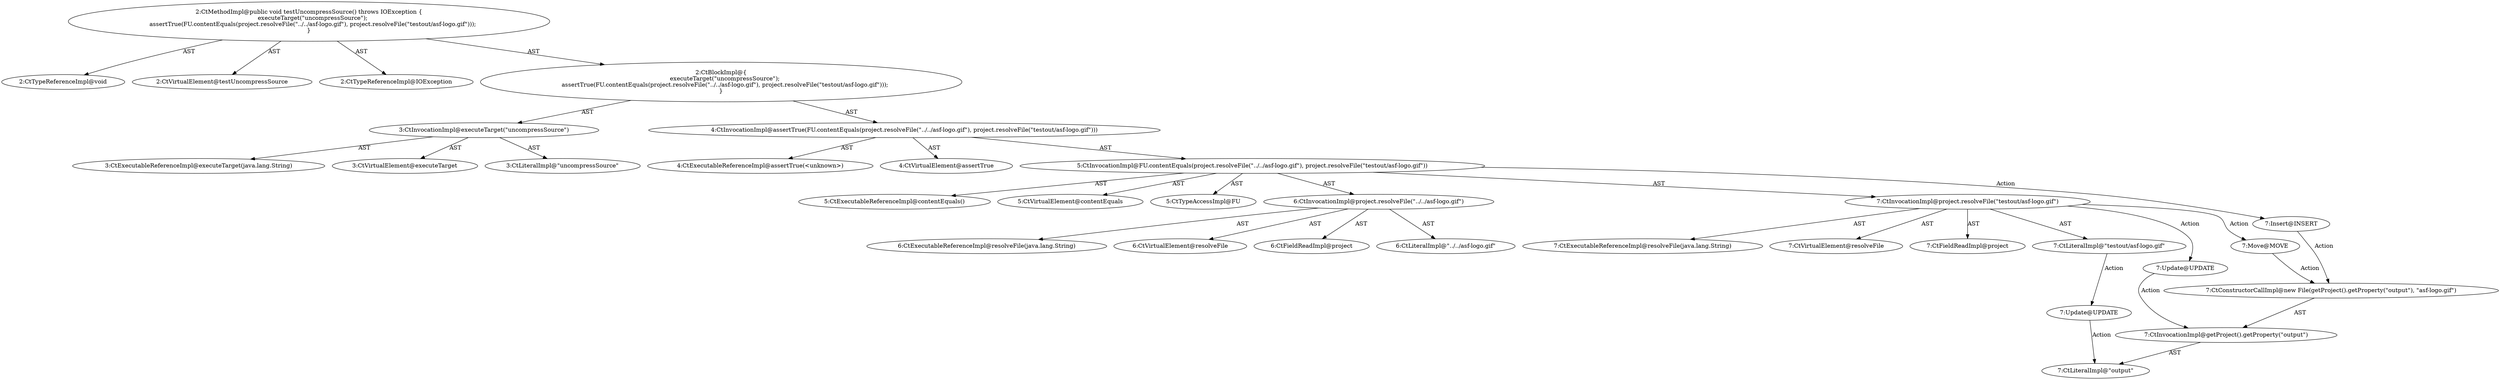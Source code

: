 digraph "testUncompressSource#?" {
0 [label="2:CtTypeReferenceImpl@void" shape=ellipse]
1 [label="2:CtVirtualElement@testUncompressSource" shape=ellipse]
2 [label="2:CtTypeReferenceImpl@IOException" shape=ellipse]
3 [label="3:CtExecutableReferenceImpl@executeTarget(java.lang.String)" shape=ellipse]
4 [label="3:CtVirtualElement@executeTarget" shape=ellipse]
5 [label="3:CtLiteralImpl@\"uncompressSource\"" shape=ellipse]
6 [label="3:CtInvocationImpl@executeTarget(\"uncompressSource\")" shape=ellipse]
7 [label="4:CtExecutableReferenceImpl@assertTrue(<unknown>)" shape=ellipse]
8 [label="4:CtVirtualElement@assertTrue" shape=ellipse]
9 [label="5:CtExecutableReferenceImpl@contentEquals()" shape=ellipse]
10 [label="5:CtVirtualElement@contentEquals" shape=ellipse]
11 [label="5:CtTypeAccessImpl@FU" shape=ellipse]
12 [label="6:CtExecutableReferenceImpl@resolveFile(java.lang.String)" shape=ellipse]
13 [label="6:CtVirtualElement@resolveFile" shape=ellipse]
14 [label="6:CtFieldReadImpl@project" shape=ellipse]
15 [label="6:CtLiteralImpl@\"../../asf-logo.gif\"" shape=ellipse]
16 [label="6:CtInvocationImpl@project.resolveFile(\"../../asf-logo.gif\")" shape=ellipse]
17 [label="7:CtExecutableReferenceImpl@resolveFile(java.lang.String)" shape=ellipse]
18 [label="7:CtVirtualElement@resolveFile" shape=ellipse]
19 [label="7:CtFieldReadImpl@project" shape=ellipse]
20 [label="7:CtLiteralImpl@\"testout/asf-logo.gif\"" shape=ellipse]
21 [label="7:CtInvocationImpl@project.resolveFile(\"testout/asf-logo.gif\")" shape=ellipse]
22 [label="5:CtInvocationImpl@FU.contentEquals(project.resolveFile(\"../../asf-logo.gif\"), project.resolveFile(\"testout/asf-logo.gif\"))" shape=ellipse]
23 [label="4:CtInvocationImpl@assertTrue(FU.contentEquals(project.resolveFile(\"../../asf-logo.gif\"), project.resolveFile(\"testout/asf-logo.gif\")))" shape=ellipse]
24 [label="2:CtBlockImpl@\{
    executeTarget(\"uncompressSource\");
    assertTrue(FU.contentEquals(project.resolveFile(\"../../asf-logo.gif\"), project.resolveFile(\"testout/asf-logo.gif\")));
\}" shape=ellipse]
25 [label="2:CtMethodImpl@public void testUncompressSource() throws IOException \{
    executeTarget(\"uncompressSource\");
    assertTrue(FU.contentEquals(project.resolveFile(\"../../asf-logo.gif\"), project.resolveFile(\"testout/asf-logo.gif\")));
\}" shape=ellipse]
26 [label="7:Update@UPDATE" shape=ellipse]
27 [label="7:CtInvocationImpl@getProject().getProperty(\"output\")" shape=ellipse]
28 [label="7:Update@UPDATE" shape=ellipse]
29 [label="7:CtLiteralImpl@\"output\"" shape=ellipse]
30 [label="7:Insert@INSERT" shape=ellipse]
31 [label="7:CtConstructorCallImpl@new File(getProject().getProperty(\"output\"), \"asf-logo.gif\")" shape=ellipse]
32 [label="7:Move@MOVE" shape=ellipse]
6 -> 4 [label="AST"];
6 -> 3 [label="AST"];
6 -> 5 [label="AST"];
16 -> 13 [label="AST"];
16 -> 14 [label="AST"];
16 -> 12 [label="AST"];
16 -> 15 [label="AST"];
20 -> 28 [label="Action"];
21 -> 18 [label="AST"];
21 -> 19 [label="AST"];
21 -> 17 [label="AST"];
21 -> 20 [label="AST"];
21 -> 26 [label="Action"];
21 -> 32 [label="Action"];
22 -> 10 [label="AST"];
22 -> 11 [label="AST"];
22 -> 9 [label="AST"];
22 -> 16 [label="AST"];
22 -> 21 [label="AST"];
22 -> 30 [label="Action"];
23 -> 8 [label="AST"];
23 -> 7 [label="AST"];
23 -> 22 [label="AST"];
24 -> 6 [label="AST"];
24 -> 23 [label="AST"];
25 -> 1 [label="AST"];
25 -> 0 [label="AST"];
25 -> 2 [label="AST"];
25 -> 24 [label="AST"];
26 -> 27 [label="Action"];
27 -> 29 [label="AST"];
28 -> 29 [label="Action"];
30 -> 31 [label="Action"];
31 -> 27 [label="AST"];
32 -> 31 [label="Action"];
}